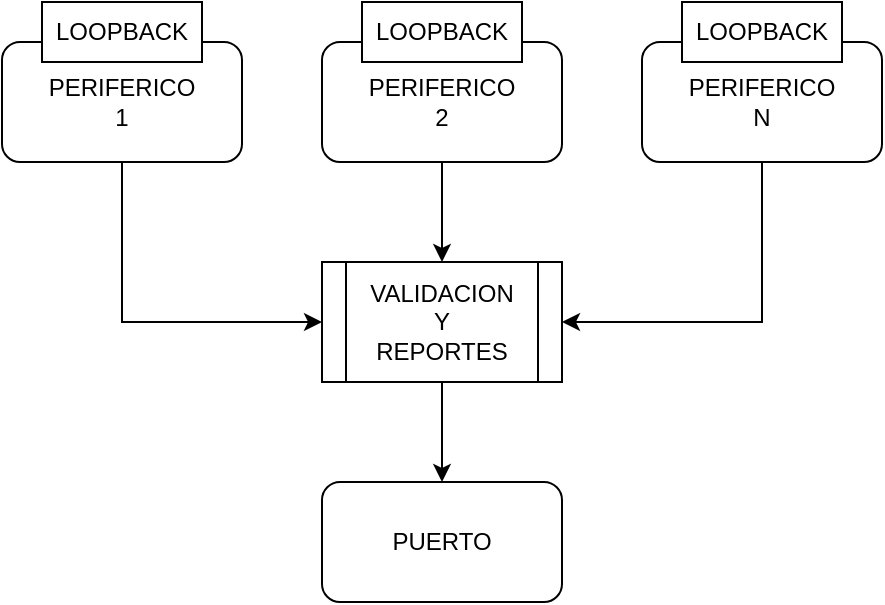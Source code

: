 <mxfile version="17.5.0" type="device"><diagram id="HmTiB9liD0kDKFZ1RrlY" name="Page-1"><mxGraphModel dx="868" dy="429" grid="1" gridSize="10" guides="1" tooltips="1" connect="1" arrows="1" fold="1" page="1" pageScale="1" pageWidth="1169" pageHeight="827" math="0" shadow="0"><root><mxCell id="0"/><mxCell id="1" parent="0"/><mxCell id="vggusbyFJw7SEHOX8cGd-9" style="edgeStyle=orthogonalEdgeStyle;rounded=0;orthogonalLoop=1;jettySize=auto;html=1;exitX=0.5;exitY=1;exitDx=0;exitDy=0;entryX=0.5;entryY=0;entryDx=0;entryDy=0;" edge="1" parent="1" source="vggusbyFJw7SEHOX8cGd-1" target="vggusbyFJw7SEHOX8cGd-8"><mxGeometry relative="1" as="geometry"/></mxCell><mxCell id="vggusbyFJw7SEHOX8cGd-1" value="&lt;div&gt;VALIDACION&lt;/div&gt;&lt;div&gt;Y&lt;/div&gt;&lt;div&gt;REPORTES&lt;br&gt;&lt;/div&gt;" style="shape=process;whiteSpace=wrap;html=1;backgroundOutline=1;" vertex="1" parent="1"><mxGeometry x="360" y="190" width="120" height="60" as="geometry"/></mxCell><mxCell id="vggusbyFJw7SEHOX8cGd-6" style="edgeStyle=orthogonalEdgeStyle;rounded=0;orthogonalLoop=1;jettySize=auto;html=1;exitX=0.5;exitY=1;exitDx=0;exitDy=0;entryX=0;entryY=0.5;entryDx=0;entryDy=0;" edge="1" parent="1" source="vggusbyFJw7SEHOX8cGd-2" target="vggusbyFJw7SEHOX8cGd-1"><mxGeometry relative="1" as="geometry"/></mxCell><mxCell id="vggusbyFJw7SEHOX8cGd-2" value="&lt;div&gt;PERIFERICO&lt;/div&gt;&lt;div&gt;1&lt;br&gt;&lt;/div&gt;" style="rounded=1;whiteSpace=wrap;html=1;" vertex="1" parent="1"><mxGeometry x="200" y="80" width="120" height="60" as="geometry"/></mxCell><mxCell id="vggusbyFJw7SEHOX8cGd-5" style="edgeStyle=orthogonalEdgeStyle;rounded=0;orthogonalLoop=1;jettySize=auto;html=1;exitX=0.5;exitY=1;exitDx=0;exitDy=0;entryX=0.5;entryY=0;entryDx=0;entryDy=0;" edge="1" parent="1" source="vggusbyFJw7SEHOX8cGd-3" target="vggusbyFJw7SEHOX8cGd-1"><mxGeometry relative="1" as="geometry"/></mxCell><mxCell id="vggusbyFJw7SEHOX8cGd-3" value="&lt;div&gt;PERIFERICO&lt;/div&gt;&lt;div&gt;2&lt;br&gt;&lt;/div&gt;" style="rounded=1;whiteSpace=wrap;html=1;" vertex="1" parent="1"><mxGeometry x="360" y="80" width="120" height="60" as="geometry"/></mxCell><mxCell id="vggusbyFJw7SEHOX8cGd-7" style="edgeStyle=orthogonalEdgeStyle;rounded=0;orthogonalLoop=1;jettySize=auto;html=1;exitX=0.5;exitY=1;exitDx=0;exitDy=0;entryX=1;entryY=0.5;entryDx=0;entryDy=0;" edge="1" parent="1" source="vggusbyFJw7SEHOX8cGd-4" target="vggusbyFJw7SEHOX8cGd-1"><mxGeometry relative="1" as="geometry"/></mxCell><mxCell id="vggusbyFJw7SEHOX8cGd-4" value="&lt;div&gt;PERIFERICO&lt;/div&gt;&lt;div&gt;N&lt;br&gt;&lt;/div&gt;" style="rounded=1;whiteSpace=wrap;html=1;" vertex="1" parent="1"><mxGeometry x="520" y="80" width="120" height="60" as="geometry"/></mxCell><mxCell id="vggusbyFJw7SEHOX8cGd-8" value="PUERTO" style="rounded=1;whiteSpace=wrap;html=1;" vertex="1" parent="1"><mxGeometry x="360" y="300" width="120" height="60" as="geometry"/></mxCell><mxCell id="vggusbyFJw7SEHOX8cGd-10" value="LOOPBACK" style="rounded=0;whiteSpace=wrap;html=1;" vertex="1" parent="1"><mxGeometry x="540" y="60" width="80" height="30" as="geometry"/></mxCell><mxCell id="vggusbyFJw7SEHOX8cGd-11" value="LOOPBACK" style="rounded=0;whiteSpace=wrap;html=1;" vertex="1" parent="1"><mxGeometry x="220" y="60" width="80" height="30" as="geometry"/></mxCell><mxCell id="vggusbyFJw7SEHOX8cGd-12" value="LOOPBACK" style="rounded=0;whiteSpace=wrap;html=1;" vertex="1" parent="1"><mxGeometry x="380" y="60" width="80" height="30" as="geometry"/></mxCell></root></mxGraphModel></diagram></mxfile>